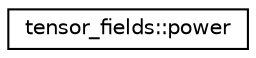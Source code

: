digraph "Graphical Class Hierarchy"
{
 // LATEX_PDF_SIZE
  edge [fontname="Helvetica",fontsize="10",labelfontname="Helvetica",labelfontsize="10"];
  node [fontname="Helvetica",fontsize="10",shape=record];
  rankdir="LR";
  Node0 [label="tensor_fields::power",height=0.2,width=0.4,color="black", fillcolor="white", style="filled",URL="$interfacetensor__fields_1_1power.html",tooltip=" "];
}

